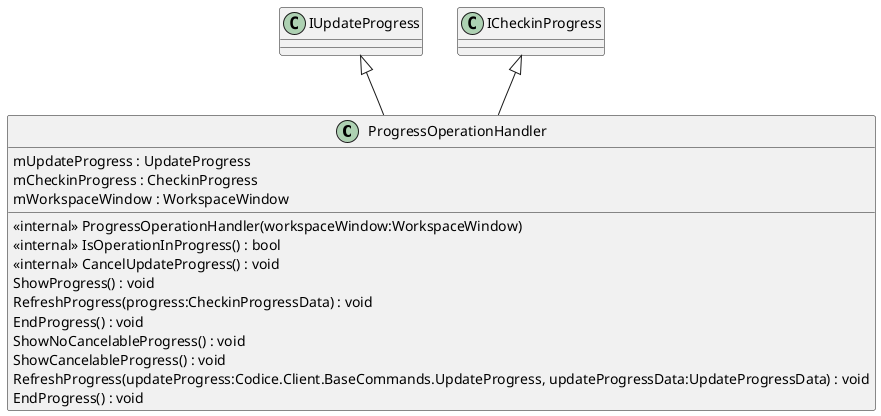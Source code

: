 @startuml
class ProgressOperationHandler {
    <<internal>> ProgressOperationHandler(workspaceWindow:WorkspaceWindow)
    <<internal>> IsOperationInProgress() : bool
    <<internal>> CancelUpdateProgress() : void
    ShowProgress() : void
    RefreshProgress(progress:CheckinProgressData) : void
    EndProgress() : void
    ShowNoCancelableProgress() : void
    ShowCancelableProgress() : void
    RefreshProgress(updateProgress:Codice.Client.BaseCommands.UpdateProgress, updateProgressData:UpdateProgressData) : void
    EndProgress() : void
    mUpdateProgress : UpdateProgress
    mCheckinProgress : CheckinProgress
    mWorkspaceWindow : WorkspaceWindow
}
IUpdateProgress <|-- ProgressOperationHandler
ICheckinProgress <|-- ProgressOperationHandler
@enduml
